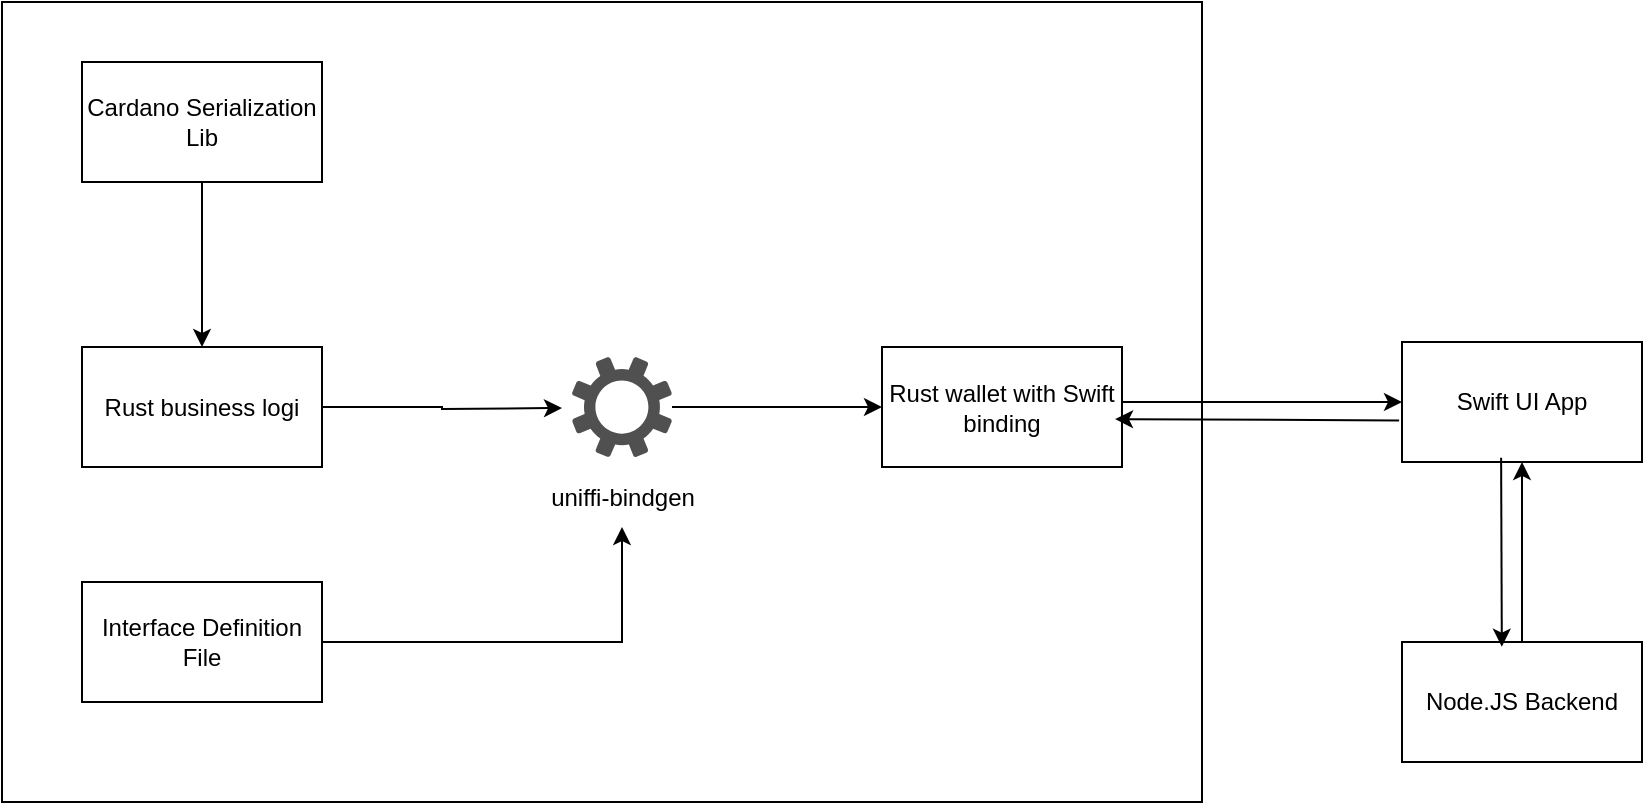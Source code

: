 <mxfile version="24.7.14">
  <diagram name="Page-1" id="2hfDB_Psic_24URi60xI">
    <mxGraphModel grid="1" page="1" gridSize="10" guides="1" tooltips="1" connect="1" arrows="1" fold="1" pageScale="1" pageWidth="850" pageHeight="1100" math="0" shadow="0">
      <root>
        <mxCell id="0" />
        <mxCell id="1" parent="0" />
        <mxCell id="v9rbsV_P_vqkoP5i80Xt-15" value="" style="group" connectable="0" vertex="1" parent="1">
          <mxGeometry x="10" y="60" width="640" height="400" as="geometry" />
        </mxCell>
        <mxCell id="v9rbsV_P_vqkoP5i80Xt-10" value="" style="rounded=0;whiteSpace=wrap;html=1;" vertex="1" parent="v9rbsV_P_vqkoP5i80Xt-15">
          <mxGeometry width="600" height="400" as="geometry" />
        </mxCell>
        <mxCell id="v9rbsV_P_vqkoP5i80Xt-1" value="Rust business logi" style="rounded=0;whiteSpace=wrap;html=1;" vertex="1" parent="v9rbsV_P_vqkoP5i80Xt-15">
          <mxGeometry x="40" y="172.5" width="120" height="60" as="geometry" />
        </mxCell>
        <mxCell id="v9rbsV_P_vqkoP5i80Xt-21" style="edgeStyle=orthogonalEdgeStyle;rounded=0;orthogonalLoop=1;jettySize=auto;html=1;entryX=0.5;entryY=0;entryDx=0;entryDy=0;" edge="1" parent="v9rbsV_P_vqkoP5i80Xt-15" source="v9rbsV_P_vqkoP5i80Xt-2" target="v9rbsV_P_vqkoP5i80Xt-1">
          <mxGeometry relative="1" as="geometry" />
        </mxCell>
        <mxCell id="v9rbsV_P_vqkoP5i80Xt-2" value="Cardano Serialization Lib" style="rounded=0;whiteSpace=wrap;html=1;" vertex="1" parent="v9rbsV_P_vqkoP5i80Xt-15">
          <mxGeometry x="40" y="30" width="120" height="60" as="geometry" />
        </mxCell>
        <mxCell id="v9rbsV_P_vqkoP5i80Xt-13" style="edgeStyle=orthogonalEdgeStyle;rounded=0;orthogonalLoop=1;jettySize=auto;html=1;" edge="1" parent="v9rbsV_P_vqkoP5i80Xt-15" source="v9rbsV_P_vqkoP5i80Xt-3" target="v9rbsV_P_vqkoP5i80Xt-7">
          <mxGeometry relative="1" as="geometry" />
        </mxCell>
        <mxCell id="v9rbsV_P_vqkoP5i80Xt-3" value="Interface Definition File" style="rounded=0;whiteSpace=wrap;html=1;" vertex="1" parent="v9rbsV_P_vqkoP5i80Xt-15">
          <mxGeometry x="40" y="290" width="120" height="60" as="geometry" />
        </mxCell>
        <mxCell id="v9rbsV_P_vqkoP5i80Xt-8" value="" style="group" connectable="0" vertex="1" parent="v9rbsV_P_vqkoP5i80Xt-15">
          <mxGeometry x="260" y="177.5" width="100" height="85" as="geometry" />
        </mxCell>
        <mxCell id="v9rbsV_P_vqkoP5i80Xt-5" value="" style="sketch=0;pointerEvents=1;shadow=0;dashed=0;html=1;strokeColor=none;labelPosition=center;verticalLabelPosition=bottom;verticalAlign=top;align=center;fillColor=#505050;shape=mxgraph.mscae.enterprise.settings" vertex="1" parent="v9rbsV_P_vqkoP5i80Xt-8">
          <mxGeometry x="25" width="50" height="50" as="geometry" />
        </mxCell>
        <mxCell id="v9rbsV_P_vqkoP5i80Xt-7" value="uniffi-bindgen" style="text;html=1;align=center;verticalAlign=middle;resizable=0;points=[];autosize=1;strokeColor=none;fillColor=none;" vertex="1" parent="v9rbsV_P_vqkoP5i80Xt-8">
          <mxGeometry y="55" width="100" height="30" as="geometry" />
        </mxCell>
        <mxCell id="v9rbsV_P_vqkoP5i80Xt-9" value="Rust wallet with Swift binding" style="rounded=0;whiteSpace=wrap;html=1;container=1;" vertex="1" parent="v9rbsV_P_vqkoP5i80Xt-15">
          <mxGeometry x="440" y="172.5" width="120" height="60" as="geometry">
            <mxRectangle x="440" y="172.5" width="200" height="30" as="alternateBounds" />
          </mxGeometry>
        </mxCell>
        <mxCell id="v9rbsV_P_vqkoP5i80Xt-14" style="edgeStyle=orthogonalEdgeStyle;rounded=0;orthogonalLoop=1;jettySize=auto;html=1;entryX=0;entryY=0.5;entryDx=0;entryDy=0;" edge="1" parent="v9rbsV_P_vqkoP5i80Xt-15" source="v9rbsV_P_vqkoP5i80Xt-5" target="v9rbsV_P_vqkoP5i80Xt-9">
          <mxGeometry relative="1" as="geometry" />
        </mxCell>
        <mxCell id="v9rbsV_P_vqkoP5i80Xt-20" style="edgeStyle=orthogonalEdgeStyle;rounded=0;orthogonalLoop=1;jettySize=auto;html=1;" edge="1" parent="v9rbsV_P_vqkoP5i80Xt-15" source="v9rbsV_P_vqkoP5i80Xt-1">
          <mxGeometry relative="1" as="geometry">
            <mxPoint x="280" y="203" as="targetPoint" />
          </mxGeometry>
        </mxCell>
        <mxCell id="v9rbsV_P_vqkoP5i80Xt-17" value="Swift UI App" style="rounded=0;whiteSpace=wrap;html=1;" vertex="1" parent="1">
          <mxGeometry x="710" y="230" width="120" height="60" as="geometry" />
        </mxCell>
        <mxCell id="v9rbsV_P_vqkoP5i80Xt-18" style="edgeStyle=orthogonalEdgeStyle;rounded=0;orthogonalLoop=1;jettySize=auto;html=1;entryX=0;entryY=0.5;entryDx=0;entryDy=0;exitX=1;exitY=0.5;exitDx=0;exitDy=0;" edge="1" parent="1" source="v9rbsV_P_vqkoP5i80Xt-9" target="v9rbsV_P_vqkoP5i80Xt-17">
          <mxGeometry relative="1" as="geometry">
            <Array as="points">
              <mxPoint x="570" y="260" />
            </Array>
          </mxGeometry>
        </mxCell>
        <mxCell id="v9rbsV_P_vqkoP5i80Xt-22" value="" style="endArrow=classic;html=1;rounded=0;exitX=-0.012;exitY=0.654;exitDx=0;exitDy=0;exitPerimeter=0;entryX=0.971;entryY=0.601;entryDx=0;entryDy=0;entryPerimeter=0;" edge="1" parent="1" source="v9rbsV_P_vqkoP5i80Xt-17" target="v9rbsV_P_vqkoP5i80Xt-9">
          <mxGeometry width="50" height="50" relative="1" as="geometry">
            <mxPoint x="780" y="350" as="sourcePoint" />
            <mxPoint x="830" y="300" as="targetPoint" />
          </mxGeometry>
        </mxCell>
        <mxCell id="v9rbsV_P_vqkoP5i80Xt-23" value="Node.JS Backend" style="rounded=0;whiteSpace=wrap;html=1;" vertex="1" parent="1">
          <mxGeometry x="710" y="380" width="120" height="60" as="geometry" />
        </mxCell>
        <mxCell id="v9rbsV_P_vqkoP5i80Xt-24" value="" style="endArrow=classic;html=1;rounded=0;entryX=0.416;entryY=0.039;entryDx=0;entryDy=0;entryPerimeter=0;exitX=0.413;exitY=0.964;exitDx=0;exitDy=0;exitPerimeter=0;" edge="1" parent="1" source="v9rbsV_P_vqkoP5i80Xt-17" target="v9rbsV_P_vqkoP5i80Xt-23">
          <mxGeometry width="50" height="50" relative="1" as="geometry">
            <mxPoint x="760" y="300" as="sourcePoint" />
            <mxPoint x="810" y="250" as="targetPoint" />
          </mxGeometry>
        </mxCell>
        <mxCell id="v9rbsV_P_vqkoP5i80Xt-26" value="" style="endArrow=classic;html=1;rounded=0;entryX=0.5;entryY=1;entryDx=0;entryDy=0;" edge="1" parent="1" source="v9rbsV_P_vqkoP5i80Xt-23" target="v9rbsV_P_vqkoP5i80Xt-17">
          <mxGeometry width="50" height="50" relative="1" as="geometry">
            <mxPoint x="810" y="390" as="sourcePoint" />
            <mxPoint x="860" y="340" as="targetPoint" />
          </mxGeometry>
        </mxCell>
      </root>
    </mxGraphModel>
  </diagram>
</mxfile>
